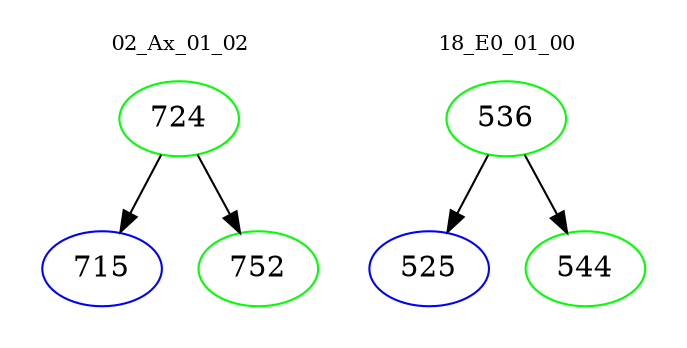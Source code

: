 digraph{
subgraph cluster_0 {
color = white
label = "02_Ax_01_02";
fontsize=10;
T0_724 [label="724", color="green"]
T0_724 -> T0_715 [color="black"]
T0_715 [label="715", color="blue"]
T0_724 -> T0_752 [color="black"]
T0_752 [label="752", color="green"]
}
subgraph cluster_1 {
color = white
label = "18_E0_01_00";
fontsize=10;
T1_536 [label="536", color="green"]
T1_536 -> T1_525 [color="black"]
T1_525 [label="525", color="blue"]
T1_536 -> T1_544 [color="black"]
T1_544 [label="544", color="green"]
}
}
